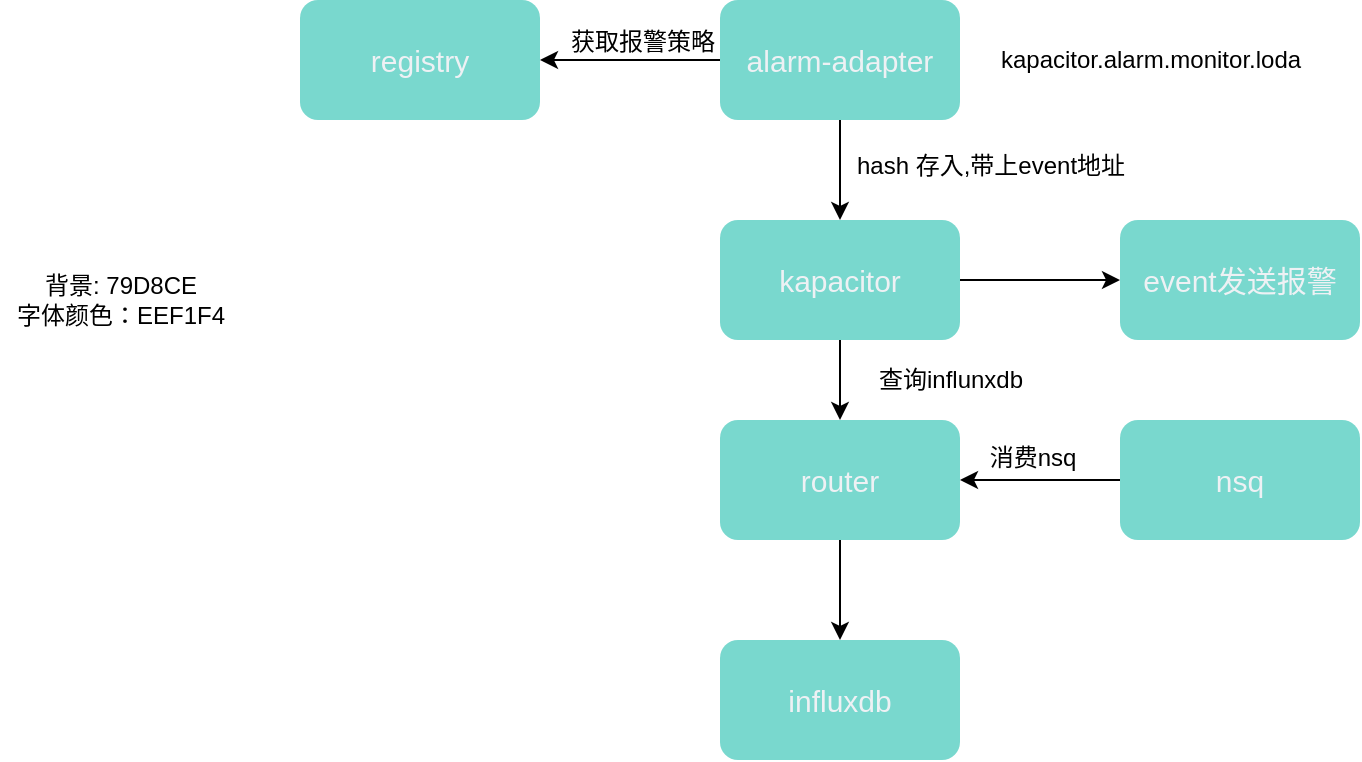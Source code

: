 <mxfile version="14.4.3" type="device"><diagram id="mm5Vw0g00kufD3sJ62rF" name="Page-1"><mxGraphModel dx="946" dy="616" grid="1" gridSize="10" guides="1" tooltips="1" connect="1" arrows="1" fold="1" page="1" pageScale="1" pageWidth="1169" pageHeight="827" math="0" shadow="0"><root><mxCell id="0"/><mxCell id="1" parent="0"/><mxCell id="MpCy8zWAcyKogif0kwST-5" value="" style="edgeStyle=orthogonalEdgeStyle;rounded=0;orthogonalLoop=1;jettySize=auto;html=1;" edge="1" parent="1" source="MpCy8zWAcyKogif0kwST-1" target="MpCy8zWAcyKogif0kwST-4"><mxGeometry relative="1" as="geometry"/></mxCell><mxCell id="MpCy8zWAcyKogif0kwST-19" value="" style="edgeStyle=orthogonalEdgeStyle;rounded=0;orthogonalLoop=1;jettySize=auto;html=1;" edge="1" parent="1" source="MpCy8zWAcyKogif0kwST-1" target="MpCy8zWAcyKogif0kwST-18"><mxGeometry relative="1" as="geometry"/></mxCell><mxCell id="MpCy8zWAcyKogif0kwST-1" value="&lt;font color=&quot;#eef1f4&quot; style=&quot;font-size: 15px&quot;&gt;kapacitor&lt;/font&gt;" style="rounded=1;whiteSpace=wrap;html=1;fillColor=#79D8CE;strokeColor=none;" vertex="1" parent="1"><mxGeometry x="420" y="290" width="120" height="60" as="geometry"/></mxCell><mxCell id="MpCy8zWAcyKogif0kwST-3" value="" style="edgeStyle=orthogonalEdgeStyle;rounded=0;orthogonalLoop=1;jettySize=auto;html=1;" edge="1" parent="1" source="MpCy8zWAcyKogif0kwST-2" target="MpCy8zWAcyKogif0kwST-1"><mxGeometry relative="1" as="geometry"/></mxCell><mxCell id="MpCy8zWAcyKogif0kwST-15" value="" style="edgeStyle=orthogonalEdgeStyle;rounded=0;orthogonalLoop=1;jettySize=auto;html=1;" edge="1" parent="1" source="MpCy8zWAcyKogif0kwST-2" target="MpCy8zWAcyKogif0kwST-14"><mxGeometry relative="1" as="geometry"/></mxCell><mxCell id="MpCy8zWAcyKogif0kwST-2" value="&lt;font style=&quot;font-size: 15px&quot; color=&quot;#eef1f4&quot;&gt;alarm-adapter&lt;/font&gt;" style="rounded=1;whiteSpace=wrap;html=1;fillColor=#79D8CE;strokeColor=none;" vertex="1" parent="1"><mxGeometry x="420" y="180" width="120" height="60" as="geometry"/></mxCell><mxCell id="MpCy8zWAcyKogif0kwST-7" value="" style="edgeStyle=orthogonalEdgeStyle;rounded=0;orthogonalLoop=1;jettySize=auto;html=1;" edge="1" parent="1" source="MpCy8zWAcyKogif0kwST-4" target="MpCy8zWAcyKogif0kwST-6"><mxGeometry relative="1" as="geometry"/></mxCell><mxCell id="MpCy8zWAcyKogif0kwST-4" value="&lt;font color=&quot;#eef1f4&quot; style=&quot;font-size: 15px ; font-weight: normal&quot;&gt;router&lt;/font&gt;" style="whiteSpace=wrap;html=1;rounded=1;strokeColor=none;fontStyle=1;fillColor=#79D8CE;" vertex="1" parent="1"><mxGeometry x="420" y="390" width="120" height="60" as="geometry"/></mxCell><mxCell id="MpCy8zWAcyKogif0kwST-6" value="&lt;font style=&quot;font-size: 15px&quot; color=&quot;#eef1f4&quot;&gt;influxdb&lt;/font&gt;" style="whiteSpace=wrap;html=1;rounded=1;strokeColor=none;fillColor=#79D8CE;" vertex="1" parent="1"><mxGeometry x="420" y="500" width="120" height="60" as="geometry"/></mxCell><mxCell id="MpCy8zWAcyKogif0kwST-8" value="kapacitor.alarm.monitor.loda" style="text;html=1;align=center;verticalAlign=middle;resizable=0;points=[];autosize=1;" vertex="1" parent="1"><mxGeometry x="550" y="200" width="170" height="20" as="geometry"/></mxCell><mxCell id="MpCy8zWAcyKogif0kwST-11" value="" style="edgeStyle=orthogonalEdgeStyle;rounded=0;orthogonalLoop=1;jettySize=auto;html=1;" edge="1" parent="1" source="MpCy8zWAcyKogif0kwST-9" target="MpCy8zWAcyKogif0kwST-4"><mxGeometry relative="1" as="geometry"/></mxCell><mxCell id="MpCy8zWAcyKogif0kwST-9" value="&lt;font color=&quot;#eef1f4&quot; style=&quot;font-size: 15px&quot;&gt;nsq&lt;/font&gt;" style="whiteSpace=wrap;html=1;rounded=1;fillColor=#79D8CE;strokeColor=none;sketch=0;glass=0;shadow=0;" vertex="1" parent="1"><mxGeometry x="620" y="390" width="120" height="60" as="geometry"/></mxCell><mxCell id="MpCy8zWAcyKogif0kwST-12" value="hash 存入,带上event地址" style="text;html=1;align=center;verticalAlign=middle;resizable=0;points=[];autosize=1;" vertex="1" parent="1"><mxGeometry x="480" y="253" width="150" height="20" as="geometry"/></mxCell><mxCell id="MpCy8zWAcyKogif0kwST-13" value="消费nsq" style="text;html=1;align=center;verticalAlign=middle;resizable=0;points=[];autosize=1;" vertex="1" parent="1"><mxGeometry x="546" y="399" width="60" height="20" as="geometry"/></mxCell><mxCell id="MpCy8zWAcyKogif0kwST-14" value="&lt;font style=&quot;font-size: 15px&quot; color=&quot;#eef1f4&quot;&gt;registry&lt;/font&gt;" style="whiteSpace=wrap;html=1;rounded=1;strokeColor=none;fillColor=#79D8CE;" vertex="1" parent="1"><mxGeometry x="210" y="180" width="120" height="60" as="geometry"/></mxCell><mxCell id="MpCy8zWAcyKogif0kwST-16" value="获取报警策略" style="text;html=1;align=center;verticalAlign=middle;resizable=0;points=[];autosize=1;" vertex="1" parent="1"><mxGeometry x="336" y="191" width="90" height="20" as="geometry"/></mxCell><mxCell id="MpCy8zWAcyKogif0kwST-17" value="查询influnxdb" style="text;html=1;align=center;verticalAlign=middle;resizable=0;points=[];autosize=1;" vertex="1" parent="1"><mxGeometry x="490" y="360" width="90" height="20" as="geometry"/></mxCell><mxCell id="MpCy8zWAcyKogif0kwST-18" value="&lt;font style=&quot;font-size: 15px&quot; color=&quot;#eef1f4&quot;&gt;event发送报警&lt;/font&gt;" style="whiteSpace=wrap;html=1;rounded=1;strokeColor=none;fillColor=#79D8CE;" vertex="1" parent="1"><mxGeometry x="620" y="290" width="120" height="60" as="geometry"/></mxCell><mxCell id="MpCy8zWAcyKogif0kwST-23" value="背景:&amp;nbsp;79D8CE&lt;br&gt;字体颜色：EEF1F4" style="text;html=1;align=center;verticalAlign=middle;resizable=0;points=[];autosize=1;" vertex="1" parent="1"><mxGeometry x="60" y="315" width="120" height="30" as="geometry"/></mxCell></root></mxGraphModel></diagram></mxfile>